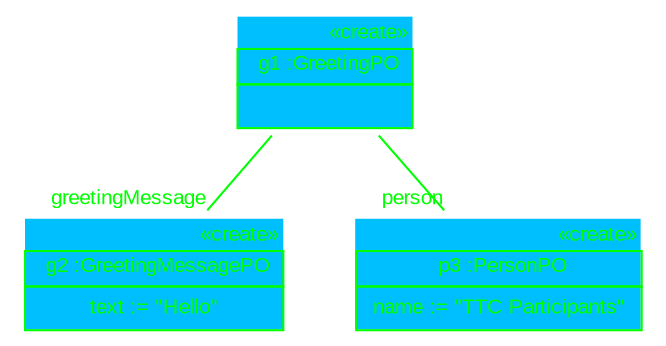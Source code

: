 graph ObjectDiagram {
   node [shape = none, fontsize = 10, fontname = "Arial"];
   edge [fontsize = 10, fontname = "Arial"];

g1 [label=<<table border='0' cellborder='1' cellspacing='0' color='green' bgcolor='deepskyblue'> <tr> <td border='0' align='right'><font color='green'>&#171;create&#187;</font></td></tr> <tr> <td align='center'> <font color='green'> g1 :GreetingPO </font></td></tr> <tr> <td align='left'> <table border='0' cellborder='0' cellspacing='0' color='green'> <tr> <td>  </td></tr></table></td></tr></table>>];
g2 [label=<<table border='0' cellborder='1' cellspacing='0' color='green' bgcolor='deepskyblue'> <tr> <td border='0' align='right'><font color='green'>&#171;create&#187;</font></td></tr> <tr> <td align='center'> <font color='green'> g2 :GreetingMessagePO </font></td></tr> <tr> <td align='left'> <table border='0' cellborder='0' cellspacing='0' color='green'> <tr><td><font color='green'> text := "Hello" </font></td></tr></table></td></tr></table>>];
p3 [label=<<table border='0' cellborder='1' cellspacing='0' color='green' bgcolor='deepskyblue'> <tr> <td border='0' align='right'><font color='green'>&#171;create&#187;</font></td></tr> <tr> <td align='center'> <font color='green'> p3 :PersonPO </font></td></tr> <tr> <td align='left'> <table border='0' cellborder='0' cellspacing='0' color='green'> <tr><td><font color='green'> name := "TTC Participants" </font></td></tr></table></td></tr></table>>];

g1 -- g2 [headlabel = "greetingMessage" taillabel = "" color="green" fontcolor="green"];
g1 -- p3 [headlabel = "person" taillabel = "" color="green" fontcolor="green"];
}
